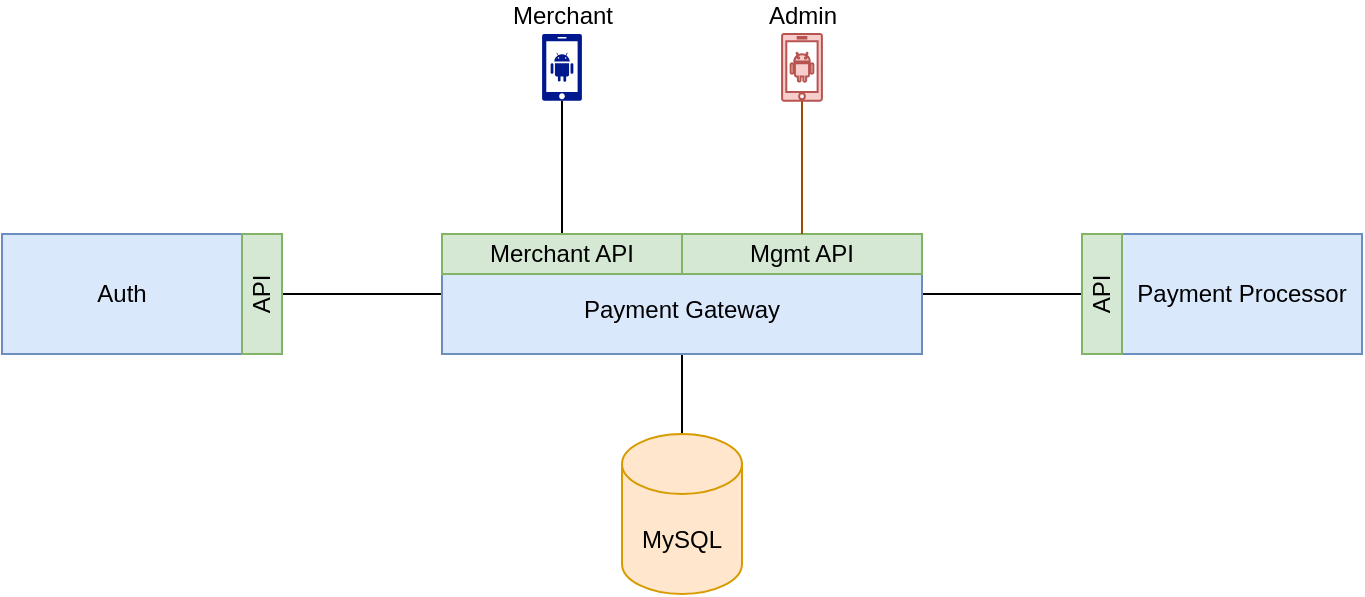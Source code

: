 <mxfile version="14.4.3" type="device"><diagram id="385Pci0UE1QmIMx9vYZl" name="Logical diagram"><mxGraphModel dx="870" dy="833" grid="1" gridSize="10" guides="1" tooltips="1" connect="1" arrows="1" fold="1" page="1" pageScale="1" pageWidth="1169" pageHeight="827" math="0" shadow="0"><root><mxCell id="0"/><mxCell id="1" parent="0"/><mxCell id="jsJZxWIsLg9VajE_W_l_-19" style="edgeStyle=orthogonalEdgeStyle;rounded=0;orthogonalLoop=1;jettySize=auto;html=1;exitX=0.5;exitY=1;exitDx=0;exitDy=0;entryX=0.5;entryY=0;entryDx=0;entryDy=0;entryPerimeter=0;endArrow=none;endFill=0;" edge="1" parent="1" source="jsJZxWIsLg9VajE_W_l_-3" target="jsJZxWIsLg9VajE_W_l_-4"><mxGeometry relative="1" as="geometry"/></mxCell><mxCell id="jsJZxWIsLg9VajE_W_l_-22" style="edgeStyle=orthogonalEdgeStyle;rounded=0;orthogonalLoop=1;jettySize=auto;html=1;exitX=0;exitY=0.5;exitDx=0;exitDy=0;entryX=1;entryY=0.5;entryDx=0;entryDy=0;endArrow=none;endFill=0;" edge="1" parent="1" source="jsJZxWIsLg9VajE_W_l_-3" target="jsJZxWIsLg9VajE_W_l_-18"><mxGeometry relative="1" as="geometry"/></mxCell><mxCell id="jsJZxWIsLg9VajE_W_l_-23" style="edgeStyle=orthogonalEdgeStyle;rounded=0;orthogonalLoop=1;jettySize=auto;html=1;exitX=1;exitY=0.5;exitDx=0;exitDy=0;entryX=0;entryY=0.5;entryDx=0;entryDy=0;endArrow=none;endFill=0;" edge="1" parent="1" source="jsJZxWIsLg9VajE_W_l_-3" target="jsJZxWIsLg9VajE_W_l_-15"><mxGeometry relative="1" as="geometry"/></mxCell><mxCell id="jsJZxWIsLg9VajE_W_l_-3" value="&lt;br&gt;Payment Gateway" style="rounded=0;whiteSpace=wrap;html=1;fillColor=#dae8fc;strokeColor=#6c8ebf;verticalAlign=middle;" vertex="1" parent="1"><mxGeometry x="440" y="460" width="240" height="60" as="geometry"/></mxCell><mxCell id="jsJZxWIsLg9VajE_W_l_-4" value="MySQL" style="shape=cylinder3;whiteSpace=wrap;html=1;boundedLbl=1;backgroundOutline=1;size=15;fillColor=#ffe6cc;strokeColor=#d79b00;" vertex="1" parent="1"><mxGeometry x="530" y="560" width="60" height="80" as="geometry"/></mxCell><mxCell id="jsJZxWIsLg9VajE_W_l_-7" value="Payment Processor" style="rounded=0;whiteSpace=wrap;html=1;fillColor=#dae8fc;strokeColor=#6c8ebf;verticalAlign=middle;" vertex="1" parent="1"><mxGeometry x="780" y="460" width="120" height="60" as="geometry"/></mxCell><mxCell id="jsJZxWIsLg9VajE_W_l_-21" style="edgeStyle=orthogonalEdgeStyle;rounded=0;orthogonalLoop=1;jettySize=auto;html=1;exitX=0.5;exitY=1;exitDx=0;exitDy=0;exitPerimeter=0;entryX=0.5;entryY=0;entryDx=0;entryDy=0;endArrow=none;endFill=0;" edge="1" parent="1" source="jsJZxWIsLg9VajE_W_l_-11" target="jsJZxWIsLg9VajE_W_l_-13"><mxGeometry relative="1" as="geometry"/></mxCell><mxCell id="jsJZxWIsLg9VajE_W_l_-11" value="Merchant" style="aspect=fixed;pointerEvents=1;shadow=0;dashed=0;html=1;strokeColor=none;labelPosition=center;verticalLabelPosition=top;verticalAlign=bottom;align=center;fillColor=#00188D;shape=mxgraph.mscae.enterprise.android_phone" vertex="1" parent="1"><mxGeometry x="490" y="360" width="20" height="33.33" as="geometry"/></mxCell><mxCell id="jsJZxWIsLg9VajE_W_l_-13" value="Merchant API" style="rounded=0;whiteSpace=wrap;html=1;fillColor=#d5e8d4;strokeColor=#82b366;verticalAlign=middle;" vertex="1" parent="1"><mxGeometry x="440" y="460" width="120" height="20" as="geometry"/></mxCell><mxCell id="jsJZxWIsLg9VajE_W_l_-15" value="API" style="rounded=0;whiteSpace=wrap;html=1;fillColor=#d5e8d4;strokeColor=#82b366;verticalAlign=middle;horizontal=0;" vertex="1" parent="1"><mxGeometry x="760" y="460" width="20" height="60" as="geometry"/></mxCell><mxCell id="jsJZxWIsLg9VajE_W_l_-17" value="Auth" style="rounded=0;whiteSpace=wrap;html=1;fillColor=#dae8fc;strokeColor=#6c8ebf;verticalAlign=middle;" vertex="1" parent="1"><mxGeometry x="220" y="460" width="120" height="60" as="geometry"/></mxCell><mxCell id="jsJZxWIsLg9VajE_W_l_-18" value="API" style="rounded=0;whiteSpace=wrap;html=1;fillColor=#d5e8d4;strokeColor=#82b366;verticalAlign=middle;horizontal=0;" vertex="1" parent="1"><mxGeometry x="340" y="460" width="20" height="60" as="geometry"/></mxCell><mxCell id="jsJZxWIsLg9VajE_W_l_-20" value="Mgmt API" style="rounded=0;whiteSpace=wrap;html=1;fillColor=#d5e8d4;strokeColor=#82b366;verticalAlign=middle;" vertex="1" parent="1"><mxGeometry x="560" y="460" width="120" height="20" as="geometry"/></mxCell><mxCell id="jsJZxWIsLg9VajE_W_l_-26" style="edgeStyle=orthogonalEdgeStyle;rounded=0;orthogonalLoop=1;jettySize=auto;html=1;exitX=0.5;exitY=1;exitDx=0;exitDy=0;exitPerimeter=0;entryX=0.5;entryY=0;entryDx=0;entryDy=0;endArrow=none;endFill=0;strokeColor=#994C00;" edge="1" parent="1" source="jsJZxWIsLg9VajE_W_l_-24" target="jsJZxWIsLg9VajE_W_l_-20"><mxGeometry relative="1" as="geometry"/></mxCell><mxCell id="jsJZxWIsLg9VajE_W_l_-24" value="Admin" style="aspect=fixed;pointerEvents=1;shadow=0;dashed=0;html=1;strokeColor=#b85450;labelPosition=center;verticalLabelPosition=top;verticalAlign=bottom;align=center;fillColor=#f8cecc;shape=mxgraph.mscae.enterprise.android_phone" vertex="1" parent="1"><mxGeometry x="610" y="360" width="20" height="33.33" as="geometry"/></mxCell></root></mxGraphModel></diagram></mxfile>